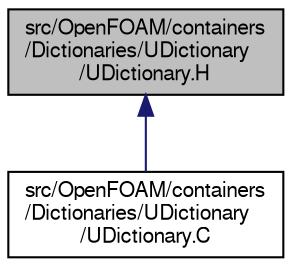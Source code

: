 digraph "src/OpenFOAM/containers/Dictionaries/UDictionary/UDictionary.H"
{
  bgcolor="transparent";
  edge [fontname="FreeSans",fontsize="10",labelfontname="FreeSans",labelfontsize="10"];
  node [fontname="FreeSans",fontsize="10",shape=record];
  Node1 [label="src/OpenFOAM/containers\l/Dictionaries/UDictionary\l/UDictionary.H",height=0.2,width=0.4,color="black", fillcolor="grey75", style="filled" fontcolor="black"];
  Node1 -> Node2 [dir="back",color="midnightblue",fontsize="10",style="solid",fontname="FreeSans"];
  Node2 [label="src/OpenFOAM/containers\l/Dictionaries/UDictionary\l/UDictionary.C",height=0.2,width=0.4,color="black",URL="$a07106.html"];
}

